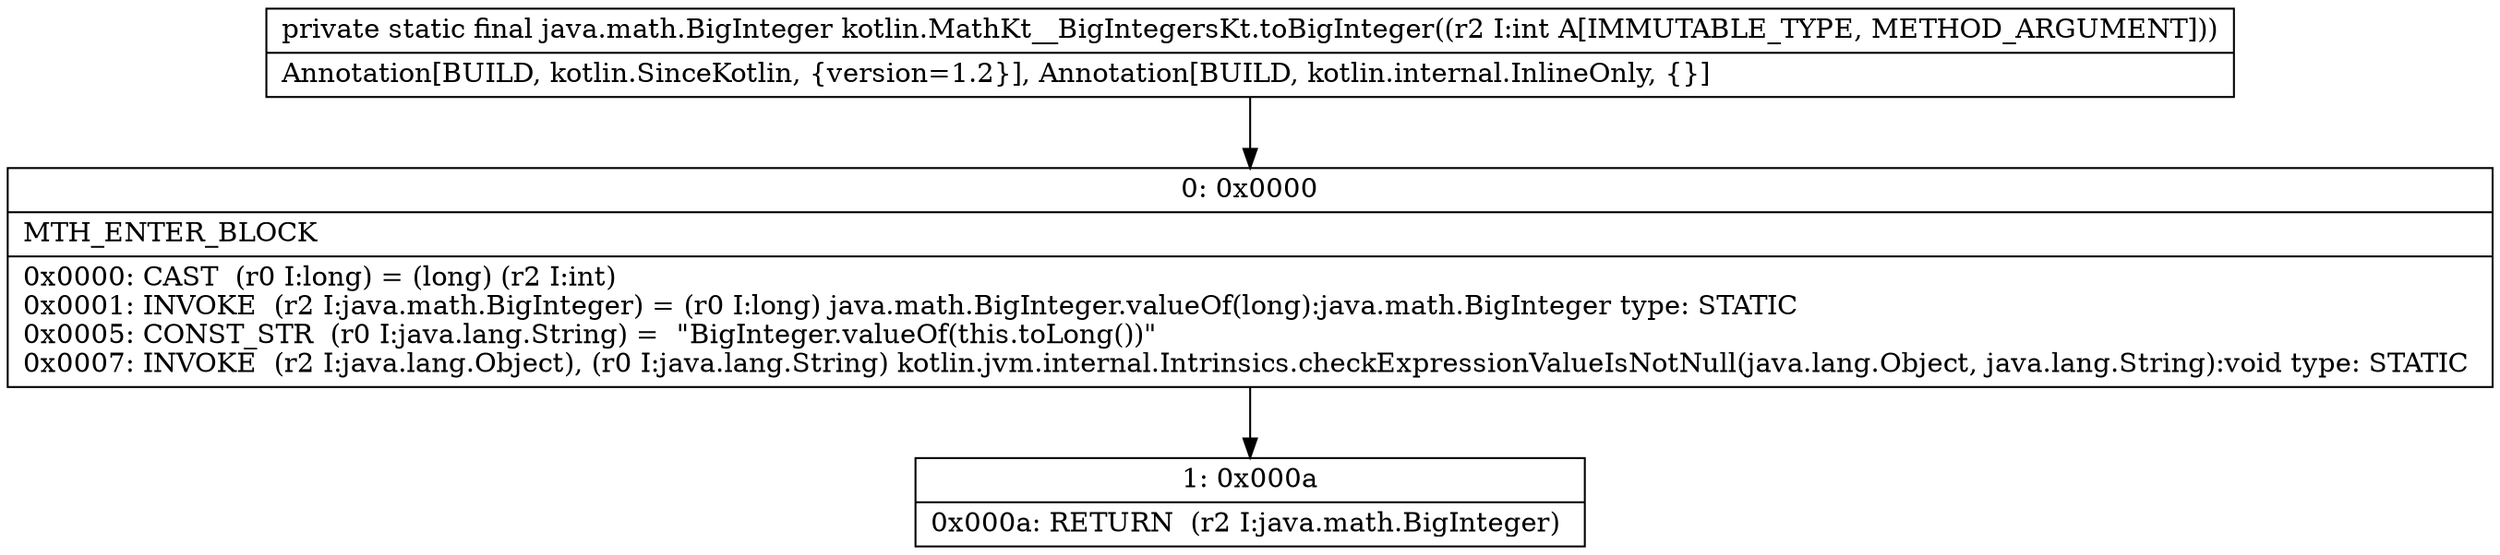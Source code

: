 digraph "CFG forkotlin.MathKt__BigIntegersKt.toBigInteger(I)Ljava\/math\/BigInteger;" {
Node_0 [shape=record,label="{0\:\ 0x0000|MTH_ENTER_BLOCK\l|0x0000: CAST  (r0 I:long) = (long) (r2 I:int) \l0x0001: INVOKE  (r2 I:java.math.BigInteger) = (r0 I:long) java.math.BigInteger.valueOf(long):java.math.BigInteger type: STATIC \l0x0005: CONST_STR  (r0 I:java.lang.String) =  \"BigInteger.valueOf(this.toLong())\" \l0x0007: INVOKE  (r2 I:java.lang.Object), (r0 I:java.lang.String) kotlin.jvm.internal.Intrinsics.checkExpressionValueIsNotNull(java.lang.Object, java.lang.String):void type: STATIC \l}"];
Node_1 [shape=record,label="{1\:\ 0x000a|0x000a: RETURN  (r2 I:java.math.BigInteger) \l}"];
MethodNode[shape=record,label="{private static final java.math.BigInteger kotlin.MathKt__BigIntegersKt.toBigInteger((r2 I:int A[IMMUTABLE_TYPE, METHOD_ARGUMENT]))  | Annotation[BUILD, kotlin.SinceKotlin, \{version=1.2\}], Annotation[BUILD, kotlin.internal.InlineOnly, \{\}]\l}"];
MethodNode -> Node_0;
Node_0 -> Node_1;
}

